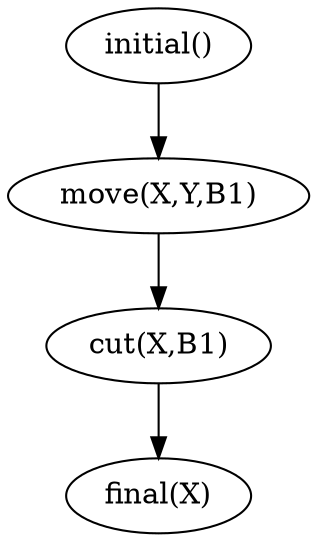 digraph G { 
  "initial()" -> "move(X,Y,B1)";
  "cut(X,B1)" -> "final(X)";
  "move(X,Y,B1)" -> "cut(X,B1)";
}